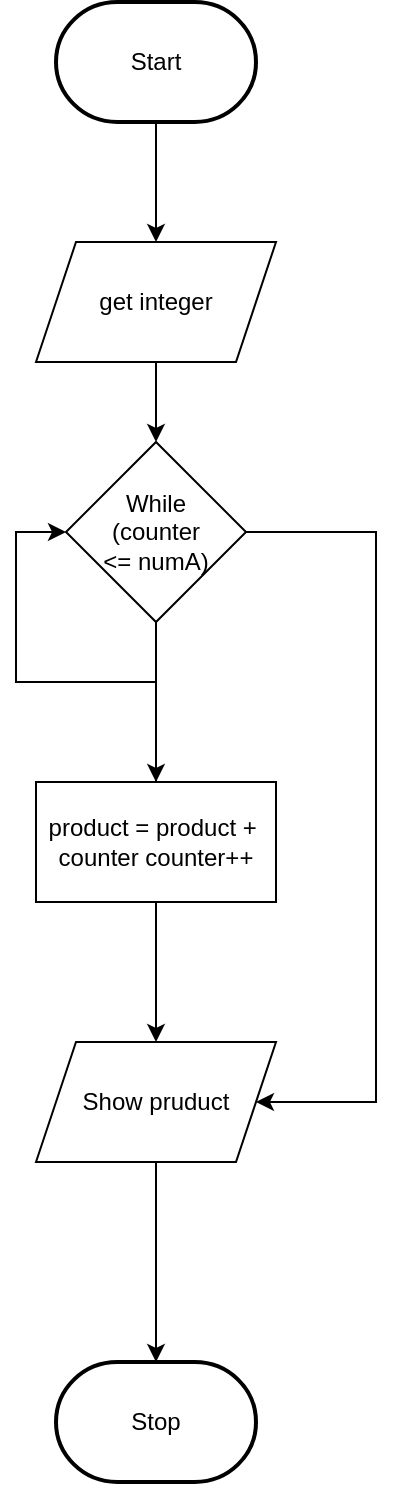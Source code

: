 <mxfile>
    <diagram id="HIP3nbAZw_EuaXWnEj3U" name="Page-1">
        <mxGraphModel dx="654" dy="299" grid="1" gridSize="10" guides="1" tooltips="1" connect="1" arrows="1" fold="1" page="1" pageScale="1" pageWidth="850" pageHeight="1100" math="0" shadow="0">
            <root>
                <mxCell id="0"/>
                <mxCell id="1" parent="0"/>
                <mxCell id="18" style="edgeStyle=none;html=1;" edge="1" parent="1" source="19" target="22">
                    <mxGeometry relative="1" as="geometry"/>
                </mxCell>
                <mxCell id="19" value="Start" style="strokeWidth=2;html=1;shape=mxgraph.flowchart.terminator;whiteSpace=wrap;" vertex="1" parent="1">
                    <mxGeometry x="160" y="20" width="100" height="60" as="geometry"/>
                </mxCell>
                <mxCell id="20" value="Stop" style="strokeWidth=2;html=1;shape=mxgraph.flowchart.terminator;whiteSpace=wrap;" vertex="1" parent="1">
                    <mxGeometry x="160" y="700" width="100" height="60" as="geometry"/>
                </mxCell>
                <mxCell id="52" style="edgeStyle=none;html=1;entryX=0.5;entryY=0;entryDx=0;entryDy=0;" edge="1" parent="1" source="22" target="50">
                    <mxGeometry relative="1" as="geometry"/>
                </mxCell>
                <mxCell id="22" value="get integer" style="shape=parallelogram;perimeter=parallelogramPerimeter;whiteSpace=wrap;html=1;fixedSize=1;" vertex="1" parent="1">
                    <mxGeometry x="150" y="140" width="120" height="60" as="geometry"/>
                </mxCell>
                <mxCell id="30" style="edgeStyle=none;html=1;" edge="1" parent="1" source="31" target="20">
                    <mxGeometry relative="1" as="geometry"/>
                </mxCell>
                <mxCell id="31" value="Show pruduct" style="shape=parallelogram;perimeter=parallelogramPerimeter;whiteSpace=wrap;html=1;fixedSize=1;" vertex="1" parent="1">
                    <mxGeometry x="150" y="540" width="120" height="60" as="geometry"/>
                </mxCell>
                <mxCell id="53" style="edgeStyle=orthogonalEdgeStyle;html=1;entryX=1;entryY=0.5;entryDx=0;entryDy=0;rounded=0;" edge="1" parent="1" source="50" target="31">
                    <mxGeometry relative="1" as="geometry">
                        <mxPoint x="410" y="380" as="targetPoint"/>
                        <Array as="points">
                            <mxPoint x="320" y="285"/>
                            <mxPoint x="320" y="570"/>
                        </Array>
                    </mxGeometry>
                </mxCell>
                <mxCell id="56" style="edgeStyle=orthogonalEdgeStyle;rounded=0;html=1;entryX=0.5;entryY=0;entryDx=0;entryDy=0;" edge="1" parent="1" source="50" target="54">
                    <mxGeometry relative="1" as="geometry"/>
                </mxCell>
                <mxCell id="50" value="While &lt;br&gt;(counter&lt;br&gt;&amp;lt;= numA)" style="rhombus;whiteSpace=wrap;html=1;" vertex="1" parent="1">
                    <mxGeometry x="165" y="240" width="90" height="90" as="geometry"/>
                </mxCell>
                <mxCell id="55" style="edgeStyle=orthogonalEdgeStyle;rounded=0;html=1;" edge="1" parent="1" source="54" target="31">
                    <mxGeometry relative="1" as="geometry"/>
                </mxCell>
                <mxCell id="57" style="edgeStyle=orthogonalEdgeStyle;rounded=0;html=1;entryX=0;entryY=0.5;entryDx=0;entryDy=0;" edge="1" parent="1" source="54" target="50">
                    <mxGeometry relative="1" as="geometry">
                        <Array as="points">
                            <mxPoint x="210" y="360"/>
                            <mxPoint x="140" y="360"/>
                            <mxPoint x="140" y="285"/>
                        </Array>
                    </mxGeometry>
                </mxCell>
                <mxCell id="54" value="product = product +&amp;nbsp;&lt;br&gt;counter counter++" style="rounded=0;whiteSpace=wrap;html=1;" vertex="1" parent="1">
                    <mxGeometry x="150" y="410" width="120" height="60" as="geometry"/>
                </mxCell>
            </root>
        </mxGraphModel>
    </diagram>
</mxfile>
